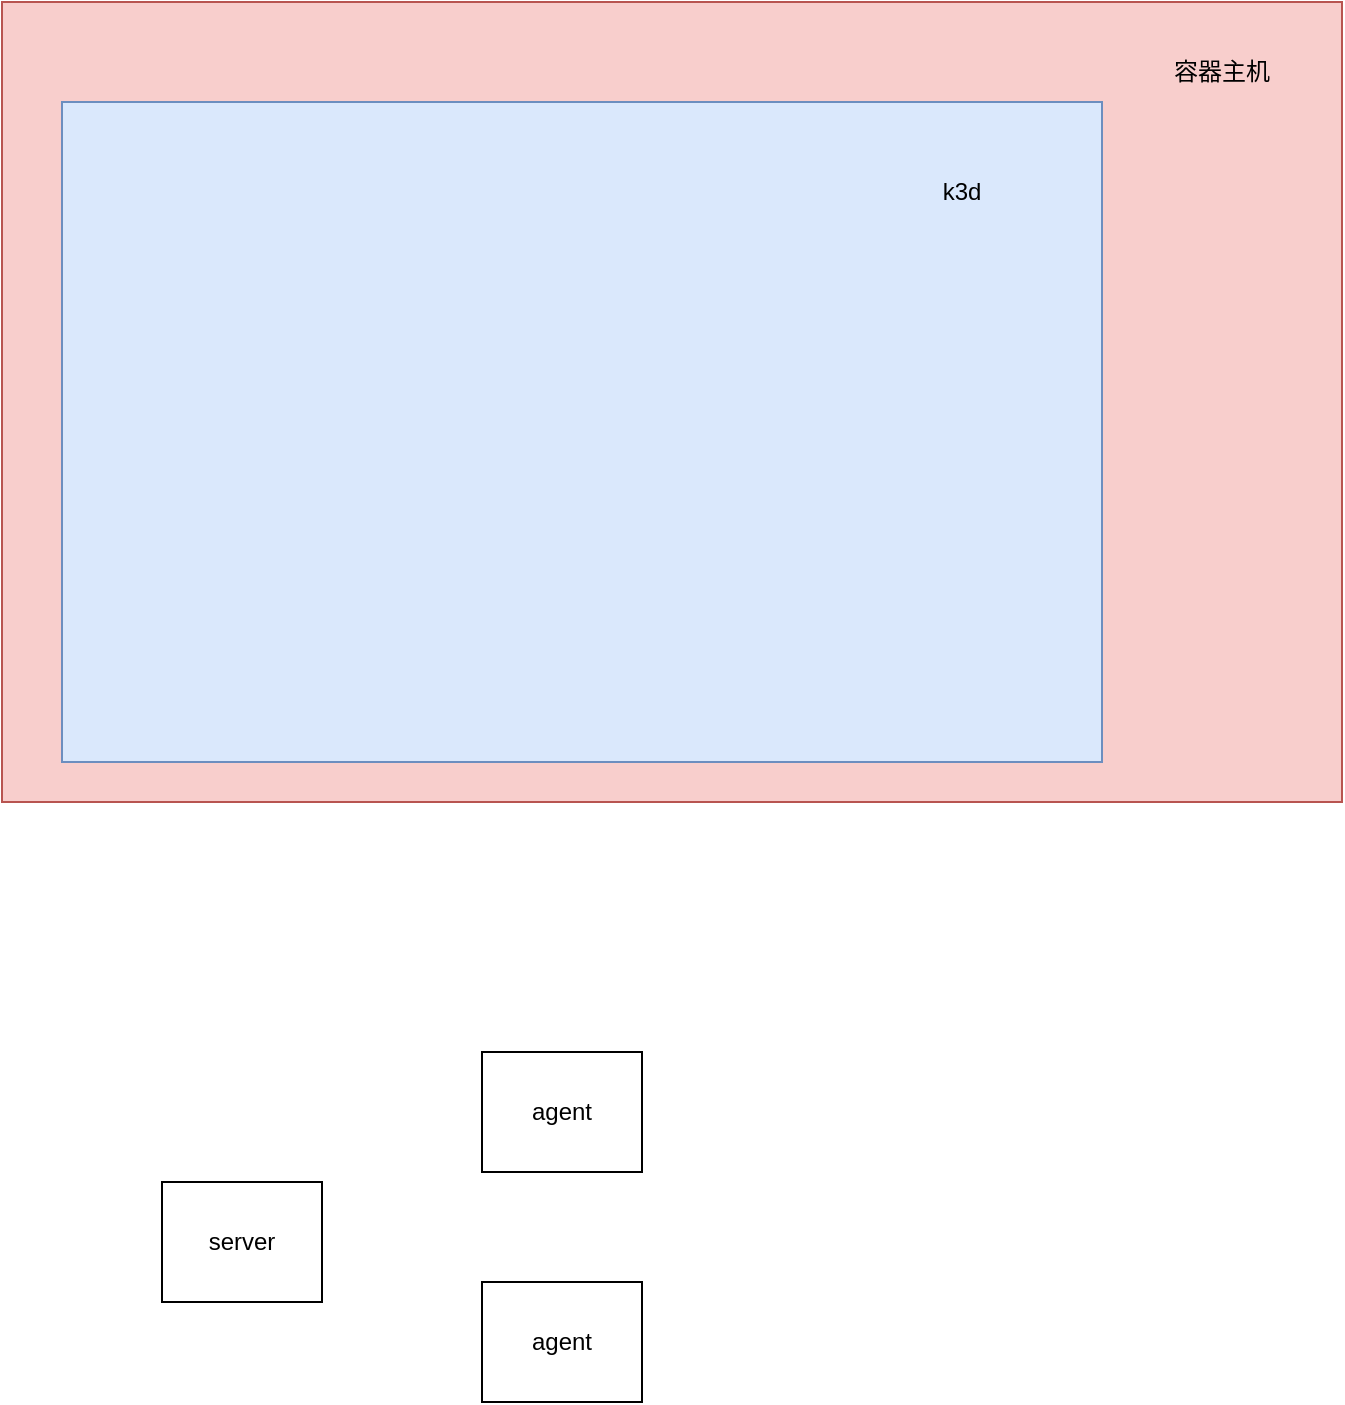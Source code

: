 <mxfile version="21.6.8" type="github">
  <diagram id="d0lNQN6iO_YzZ3tk6-hW" name="第 1 页">
    <mxGraphModel dx="1026" dy="655" grid="1" gridSize="10" guides="1" tooltips="1" connect="1" arrows="1" fold="1" page="1" pageScale="1" pageWidth="827" pageHeight="1169" math="0" shadow="0">
      <root>
        <mxCell id="0" />
        <mxCell id="1" parent="0" />
        <mxCell id="QjCHHoGfmRGLJOgUx-rt-3" value="" style="rounded=0;whiteSpace=wrap;html=1;fillColor=#f8cecc;strokeColor=#b85450;" parent="1" vertex="1">
          <mxGeometry x="70" y="30" width="670" height="400" as="geometry" />
        </mxCell>
        <mxCell id="QjCHHoGfmRGLJOgUx-rt-2" value="" style="rounded=0;whiteSpace=wrap;html=1;fillColor=#dae8fc;strokeColor=#6c8ebf;" parent="1" vertex="1">
          <mxGeometry x="100" y="80" width="520" height="330" as="geometry" />
        </mxCell>
        <mxCell id="QjCHHoGfmRGLJOgUx-rt-4" value="容器主机" style="text;html=1;strokeColor=none;fillColor=none;align=center;verticalAlign=middle;whiteSpace=wrap;rounded=0;" parent="1" vertex="1">
          <mxGeometry x="650" y="50" width="60" height="30" as="geometry" />
        </mxCell>
        <mxCell id="QjCHHoGfmRGLJOgUx-rt-6" value="k3d" style="text;html=1;strokeColor=none;fillColor=none;align=center;verticalAlign=middle;whiteSpace=wrap;rounded=0;" parent="1" vertex="1">
          <mxGeometry x="520" y="110" width="60" height="30" as="geometry" />
        </mxCell>
        <mxCell id="QjCHHoGfmRGLJOgUx-rt-7" value="server" style="rounded=0;whiteSpace=wrap;html=1;" parent="1" vertex="1">
          <mxGeometry x="150" y="620" width="80" height="60" as="geometry" />
        </mxCell>
        <mxCell id="QjCHHoGfmRGLJOgUx-rt-8" value="agent" style="rounded=0;whiteSpace=wrap;html=1;" parent="1" vertex="1">
          <mxGeometry x="310" y="555" width="80" height="60" as="geometry" />
        </mxCell>
        <mxCell id="QjCHHoGfmRGLJOgUx-rt-9" value="agent" style="rounded=0;whiteSpace=wrap;html=1;" parent="1" vertex="1">
          <mxGeometry x="310" y="670" width="80" height="60" as="geometry" />
        </mxCell>
      </root>
    </mxGraphModel>
  </diagram>
</mxfile>
